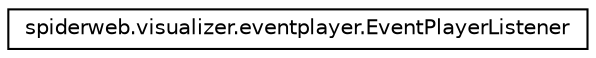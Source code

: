 digraph G
{
  edge [fontname="Helvetica",fontsize="10",labelfontname="Helvetica",labelfontsize="10"];
  node [fontname="Helvetica",fontsize="10",shape=record];
  rankdir=LR;
  Node1 [label="spiderweb.visualizer.eventplayer.EventPlayerListener",height=0.2,width=0.4,color="black", fillcolor="white", style="filled",URL="$interfacespiderweb_1_1visualizer_1_1eventplayer_1_1_event_player_listener.html"];
}

